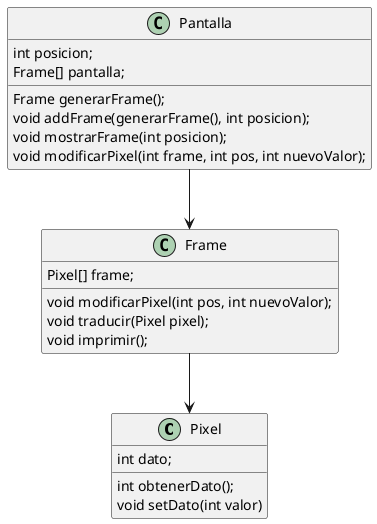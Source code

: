 @startuml

class Pixel{
  int dato;
  int obtenerDato();
  void setDato(int valor)
}

class Frame{
  Pixel[] frame;
  void modificarPixel(int pos, int nuevoValor);
  void traducir(Pixel pixel);
  void imprimir();
}

class Pantalla{
  int posicion;
  Frame[] pantalla;
  Frame generarFrame();
  void addFrame(generarFrame(), int posicion);
  void mostrarFrame(int posicion);
  void modificarPixel(int frame, int pos, int nuevoValor);
}

Pantalla --> Frame
Frame --> Pixel
@enduml
